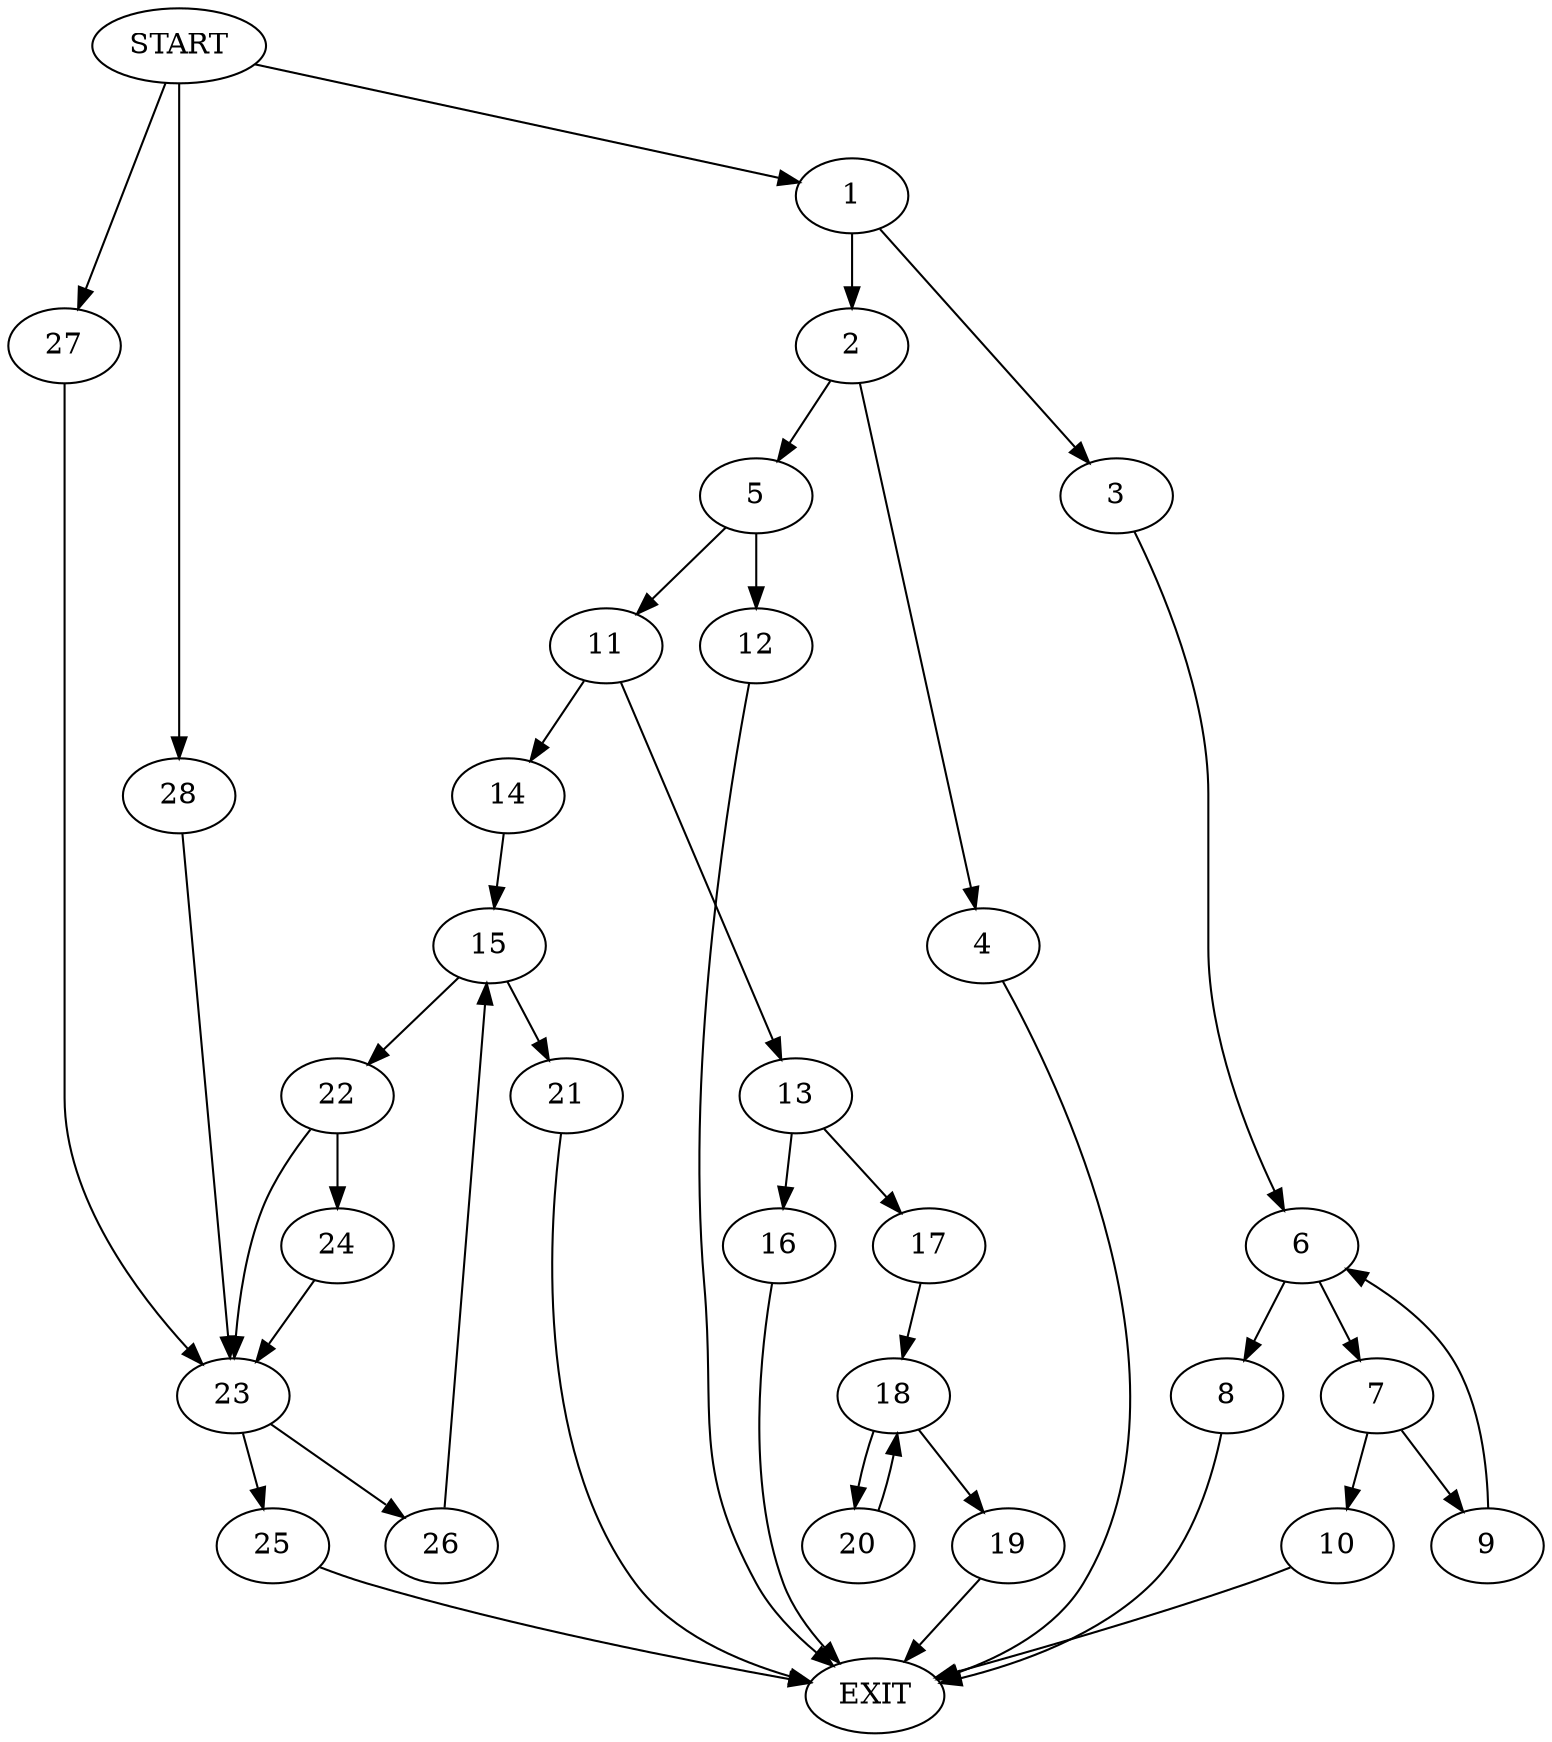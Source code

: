 digraph {
0 [label="START"]
29 [label="EXIT"]
0 -> 1
1 -> 2
1 -> 3
2 -> 4
2 -> 5
3 -> 6
6 -> 7
6 -> 8
8 -> 29
7 -> 9
7 -> 10
9 -> 6
10 -> 29
4 -> 29
5 -> 11
5 -> 12
11 -> 13
11 -> 14
12 -> 29
14 -> 15
13 -> 16
13 -> 17
16 -> 29
17 -> 18
18 -> 19
18 -> 20
20 -> 18
19 -> 29
15 -> 21
15 -> 22
21 -> 29
22 -> 23
22 -> 24
24 -> 23
23 -> 25
23 -> 26
0 -> 27
27 -> 23
0 -> 28
28 -> 23
25 -> 29
26 -> 15
}

